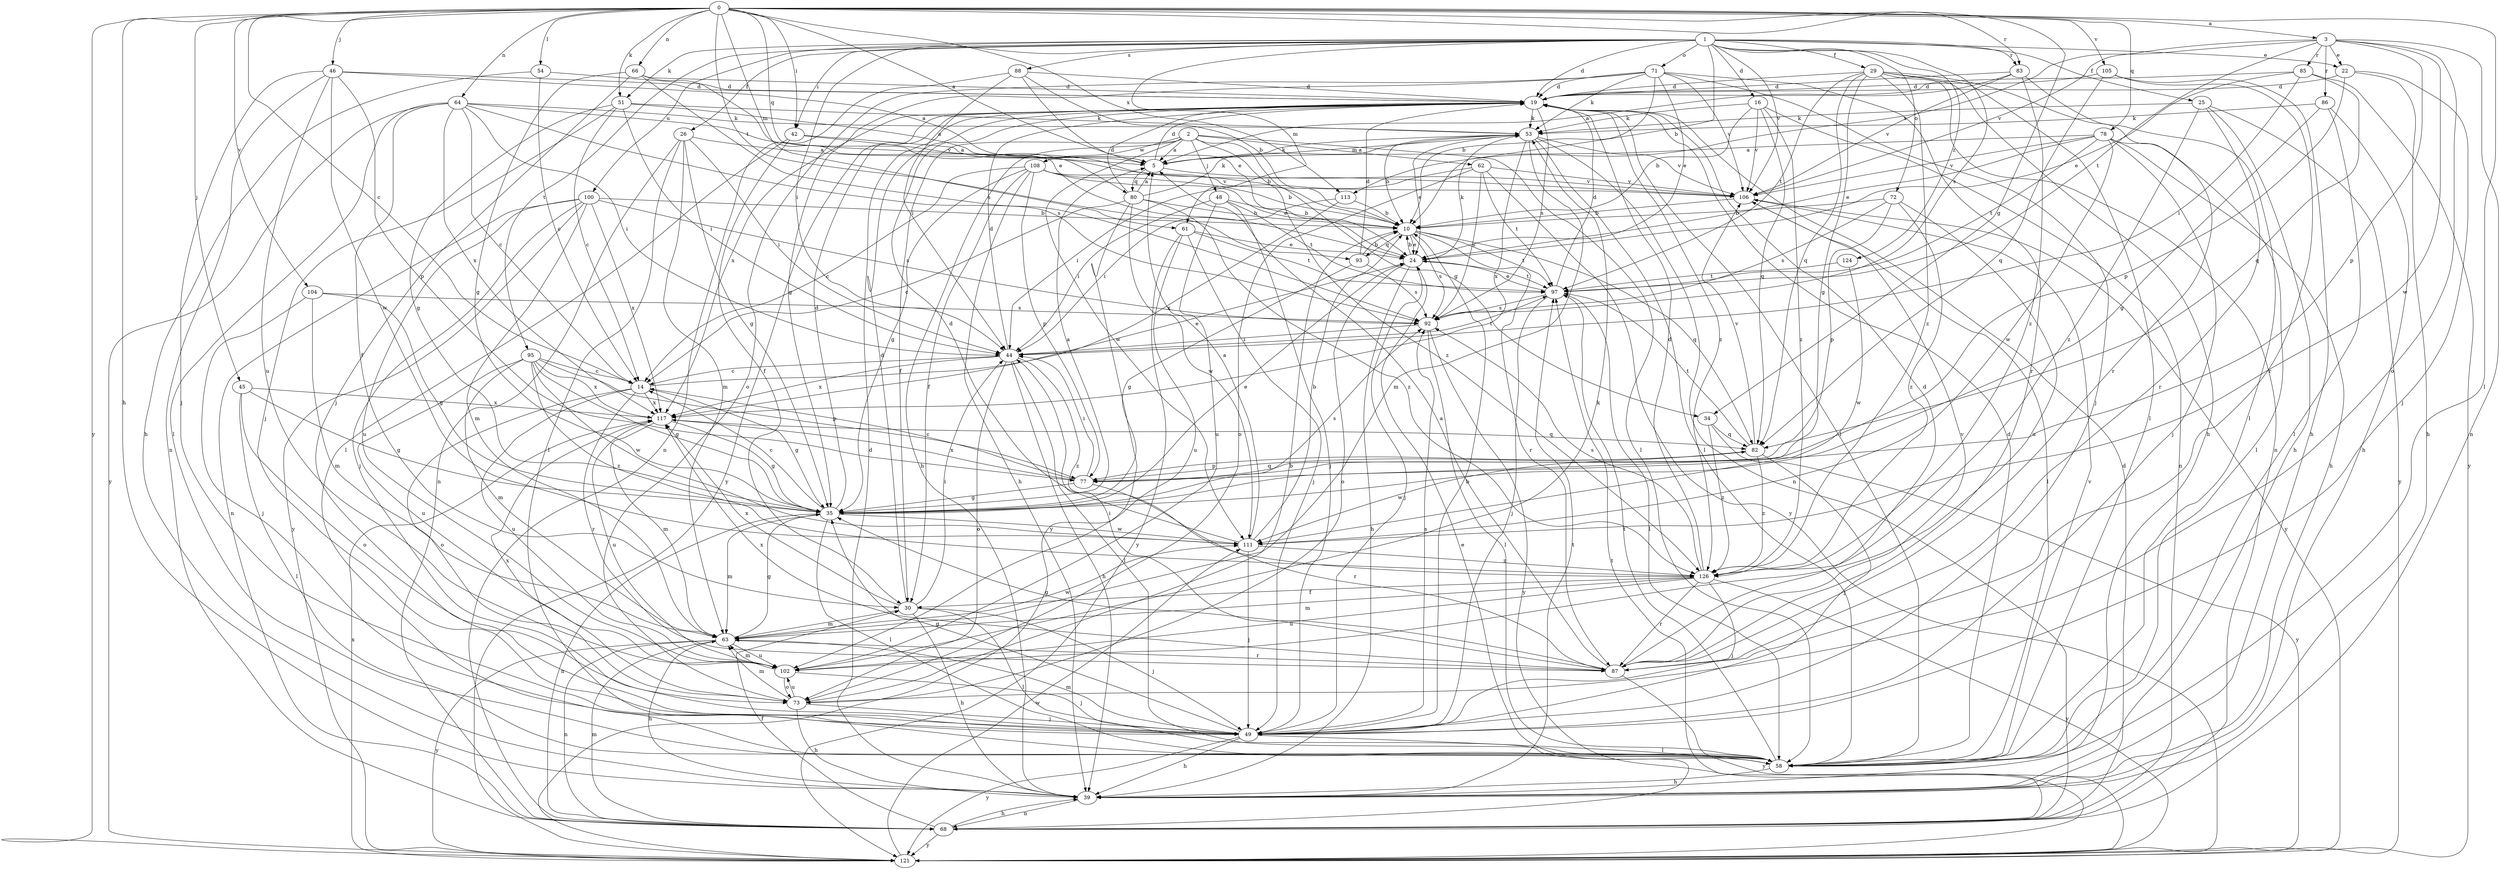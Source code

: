 strict digraph  {
0;
1;
2;
3;
5;
10;
14;
16;
19;
22;
24;
25;
26;
29;
30;
34;
35;
39;
42;
44;
45;
46;
48;
49;
51;
53;
54;
58;
61;
62;
63;
64;
66;
68;
71;
72;
73;
77;
78;
80;
82;
83;
85;
86;
87;
88;
92;
93;
95;
97;
100;
102;
104;
105;
106;
108;
111;
113;
117;
121;
124;
126;
0 -> 3  [label=a];
0 -> 5  [label=a];
0 -> 14  [label=c];
0 -> 34  [label=g];
0 -> 39  [label=h];
0 -> 42  [label=i];
0 -> 45  [label=j];
0 -> 46  [label=j];
0 -> 51  [label=k];
0 -> 54  [label=l];
0 -> 58  [label=l];
0 -> 61  [label=m];
0 -> 64  [label=n];
0 -> 66  [label=n];
0 -> 78  [label=q];
0 -> 80  [label=q];
0 -> 83  [label=r];
0 -> 93  [label=t];
0 -> 104  [label=v];
0 -> 105  [label=v];
0 -> 113  [label=x];
0 -> 121  [label=y];
1 -> 10  [label=b];
1 -> 16  [label=d];
1 -> 19  [label=d];
1 -> 22  [label=e];
1 -> 25  [label=f];
1 -> 26  [label=f];
1 -> 29  [label=f];
1 -> 42  [label=i];
1 -> 44  [label=i];
1 -> 51  [label=k];
1 -> 61  [label=m];
1 -> 71  [label=o];
1 -> 72  [label=o];
1 -> 83  [label=r];
1 -> 88  [label=s];
1 -> 92  [label=s];
1 -> 95  [label=t];
1 -> 100  [label=u];
1 -> 106  [label=v];
1 -> 124  [label=z];
2 -> 5  [label=a];
2 -> 30  [label=f];
2 -> 34  [label=g];
2 -> 39  [label=h];
2 -> 48  [label=j];
2 -> 58  [label=l];
2 -> 62  [label=m];
2 -> 108  [label=w];
2 -> 111  [label=w];
2 -> 126  [label=z];
3 -> 22  [label=e];
3 -> 68  [label=n];
3 -> 73  [label=o];
3 -> 77  [label=p];
3 -> 85  [label=r];
3 -> 86  [label=r];
3 -> 97  [label=t];
3 -> 106  [label=v];
3 -> 111  [label=w];
3 -> 113  [label=x];
5 -> 19  [label=d];
5 -> 53  [label=k];
5 -> 80  [label=q];
5 -> 106  [label=v];
10 -> 24  [label=e];
10 -> 82  [label=q];
10 -> 87  [label=r];
10 -> 92  [label=s];
10 -> 97  [label=t];
10 -> 93  [label=q];
14 -> 24  [label=e];
14 -> 35  [label=g];
14 -> 73  [label=o];
14 -> 87  [label=r];
14 -> 102  [label=u];
14 -> 117  [label=x];
16 -> 10  [label=b];
16 -> 53  [label=k];
16 -> 68  [label=n];
16 -> 82  [label=q];
16 -> 106  [label=v];
16 -> 126  [label=z];
19 -> 53  [label=k];
19 -> 58  [label=l];
19 -> 92  [label=s];
19 -> 117  [label=x];
19 -> 121  [label=y];
19 -> 126  [label=z];
22 -> 19  [label=d];
22 -> 39  [label=h];
22 -> 49  [label=j];
22 -> 77  [label=p];
24 -> 10  [label=b];
24 -> 39  [label=h];
24 -> 49  [label=j];
24 -> 53  [label=k];
24 -> 73  [label=o];
24 -> 97  [label=t];
25 -> 39  [label=h];
25 -> 53  [label=k];
25 -> 87  [label=r];
25 -> 121  [label=y];
25 -> 126  [label=z];
26 -> 5  [label=a];
26 -> 35  [label=g];
26 -> 44  [label=i];
26 -> 58  [label=l];
26 -> 63  [label=m];
26 -> 68  [label=n];
29 -> 19  [label=d];
29 -> 35  [label=g];
29 -> 39  [label=h];
29 -> 58  [label=l];
29 -> 68  [label=n];
29 -> 82  [label=q];
29 -> 87  [label=r];
29 -> 97  [label=t];
29 -> 126  [label=z];
30 -> 19  [label=d];
30 -> 39  [label=h];
30 -> 44  [label=i];
30 -> 49  [label=j];
30 -> 58  [label=l];
30 -> 63  [label=m];
30 -> 117  [label=x];
34 -> 82  [label=q];
34 -> 121  [label=y];
34 -> 126  [label=z];
35 -> 5  [label=a];
35 -> 14  [label=c];
35 -> 19  [label=d];
35 -> 24  [label=e];
35 -> 58  [label=l];
35 -> 63  [label=m];
35 -> 68  [label=n];
35 -> 92  [label=s];
35 -> 111  [label=w];
39 -> 19  [label=d];
39 -> 68  [label=n];
39 -> 97  [label=t];
42 -> 5  [label=a];
42 -> 10  [label=b];
42 -> 30  [label=f];
42 -> 58  [label=l];
44 -> 14  [label=c];
44 -> 19  [label=d];
44 -> 39  [label=h];
44 -> 58  [label=l];
44 -> 73  [label=o];
44 -> 97  [label=t];
44 -> 117  [label=x];
44 -> 126  [label=z];
45 -> 35  [label=g];
45 -> 58  [label=l];
45 -> 73  [label=o];
45 -> 117  [label=x];
46 -> 5  [label=a];
46 -> 19  [label=d];
46 -> 49  [label=j];
46 -> 68  [label=n];
46 -> 77  [label=p];
46 -> 102  [label=u];
46 -> 111  [label=w];
48 -> 10  [label=b];
48 -> 44  [label=i];
48 -> 49  [label=j];
48 -> 97  [label=t];
48 -> 102  [label=u];
49 -> 10  [label=b];
49 -> 35  [label=g];
49 -> 39  [label=h];
49 -> 58  [label=l];
49 -> 63  [label=m];
49 -> 92  [label=s];
49 -> 121  [label=y];
51 -> 5  [label=a];
51 -> 14  [label=c];
51 -> 35  [label=g];
51 -> 44  [label=i];
51 -> 49  [label=j];
51 -> 53  [label=k];
53 -> 5  [label=a];
53 -> 10  [label=b];
53 -> 24  [label=e];
53 -> 58  [label=l];
53 -> 63  [label=m];
53 -> 68  [label=n];
53 -> 106  [label=v];
53 -> 117  [label=x];
54 -> 14  [label=c];
54 -> 19  [label=d];
54 -> 39  [label=h];
58 -> 19  [label=d];
58 -> 39  [label=h];
58 -> 97  [label=t];
58 -> 106  [label=v];
61 -> 24  [label=e];
61 -> 49  [label=j];
61 -> 97  [label=t];
61 -> 102  [label=u];
61 -> 121  [label=y];
62 -> 44  [label=i];
62 -> 73  [label=o];
62 -> 92  [label=s];
62 -> 97  [label=t];
62 -> 106  [label=v];
62 -> 121  [label=y];
63 -> 35  [label=g];
63 -> 39  [label=h];
63 -> 68  [label=n];
63 -> 87  [label=r];
63 -> 102  [label=u];
63 -> 111  [label=w];
63 -> 121  [label=y];
64 -> 14  [label=c];
64 -> 30  [label=f];
64 -> 44  [label=i];
64 -> 53  [label=k];
64 -> 58  [label=l];
64 -> 92  [label=s];
64 -> 106  [label=v];
64 -> 117  [label=x];
64 -> 121  [label=y];
66 -> 19  [label=d];
66 -> 24  [label=e];
66 -> 35  [label=g];
66 -> 49  [label=j];
66 -> 92  [label=s];
68 -> 19  [label=d];
68 -> 24  [label=e];
68 -> 30  [label=f];
68 -> 39  [label=h];
68 -> 63  [label=m];
68 -> 97  [label=t];
68 -> 121  [label=y];
71 -> 10  [label=b];
71 -> 19  [label=d];
71 -> 24  [label=e];
71 -> 35  [label=g];
71 -> 49  [label=j];
71 -> 53  [label=k];
71 -> 73  [label=o];
71 -> 87  [label=r];
71 -> 106  [label=v];
72 -> 10  [label=b];
72 -> 77  [label=p];
72 -> 92  [label=s];
72 -> 102  [label=u];
72 -> 126  [label=z];
73 -> 10  [label=b];
73 -> 39  [label=h];
73 -> 49  [label=j];
73 -> 63  [label=m];
73 -> 102  [label=u];
73 -> 117  [label=x];
77 -> 14  [label=c];
77 -> 35  [label=g];
77 -> 44  [label=i];
77 -> 82  [label=q];
77 -> 87  [label=r];
77 -> 117  [label=x];
78 -> 5  [label=a];
78 -> 24  [label=e];
78 -> 39  [label=h];
78 -> 49  [label=j];
78 -> 58  [label=l];
78 -> 97  [label=t];
78 -> 106  [label=v];
78 -> 111  [label=w];
80 -> 5  [label=a];
80 -> 10  [label=b];
80 -> 14  [label=c];
80 -> 19  [label=d];
80 -> 53  [label=k];
80 -> 111  [label=w];
80 -> 121  [label=y];
80 -> 126  [label=z];
82 -> 49  [label=j];
82 -> 77  [label=p];
82 -> 97  [label=t];
82 -> 106  [label=v];
82 -> 111  [label=w];
82 -> 126  [label=z];
83 -> 5  [label=a];
83 -> 19  [label=d];
83 -> 58  [label=l];
83 -> 106  [label=v];
83 -> 126  [label=z];
85 -> 19  [label=d];
85 -> 24  [label=e];
85 -> 44  [label=i];
85 -> 82  [label=q];
85 -> 121  [label=y];
86 -> 35  [label=g];
86 -> 39  [label=h];
86 -> 53  [label=k];
86 -> 58  [label=l];
87 -> 5  [label=a];
87 -> 19  [label=d];
87 -> 35  [label=g];
87 -> 44  [label=i];
87 -> 106  [label=v];
87 -> 117  [label=x];
87 -> 121  [label=y];
88 -> 10  [label=b];
88 -> 19  [label=d];
88 -> 24  [label=e];
88 -> 44  [label=i];
88 -> 68  [label=n];
92 -> 44  [label=i];
92 -> 58  [label=l];
92 -> 121  [label=y];
93 -> 10  [label=b];
93 -> 19  [label=d];
93 -> 35  [label=g];
93 -> 92  [label=s];
95 -> 14  [label=c];
95 -> 35  [label=g];
95 -> 63  [label=m];
95 -> 77  [label=p];
95 -> 102  [label=u];
95 -> 111  [label=w];
95 -> 117  [label=x];
95 -> 126  [label=z];
97 -> 19  [label=d];
97 -> 24  [label=e];
97 -> 49  [label=j];
97 -> 58  [label=l];
97 -> 92  [label=s];
100 -> 10  [label=b];
100 -> 49  [label=j];
100 -> 63  [label=m];
100 -> 68  [label=n];
100 -> 92  [label=s];
100 -> 102  [label=u];
100 -> 117  [label=x];
100 -> 121  [label=y];
102 -> 49  [label=j];
102 -> 53  [label=k];
102 -> 63  [label=m];
102 -> 73  [label=o];
104 -> 35  [label=g];
104 -> 49  [label=j];
104 -> 63  [label=m];
104 -> 92  [label=s];
105 -> 19  [label=d];
105 -> 39  [label=h];
105 -> 82  [label=q];
105 -> 87  [label=r];
106 -> 10  [label=b];
106 -> 58  [label=l];
106 -> 121  [label=y];
108 -> 10  [label=b];
108 -> 14  [label=c];
108 -> 24  [label=e];
108 -> 30  [label=f];
108 -> 35  [label=g];
108 -> 39  [label=h];
108 -> 77  [label=p];
108 -> 106  [label=v];
111 -> 5  [label=a];
111 -> 10  [label=b];
111 -> 19  [label=d];
111 -> 49  [label=j];
111 -> 126  [label=z];
113 -> 10  [label=b];
113 -> 44  [label=i];
113 -> 117  [label=x];
117 -> 35  [label=g];
117 -> 63  [label=m];
117 -> 82  [label=q];
117 -> 102  [label=u];
121 -> 111  [label=w];
121 -> 117  [label=x];
124 -> 97  [label=t];
124 -> 111  [label=w];
126 -> 19  [label=d];
126 -> 30  [label=f];
126 -> 49  [label=j];
126 -> 63  [label=m];
126 -> 87  [label=r];
126 -> 92  [label=s];
126 -> 102  [label=u];
126 -> 121  [label=y];
}
